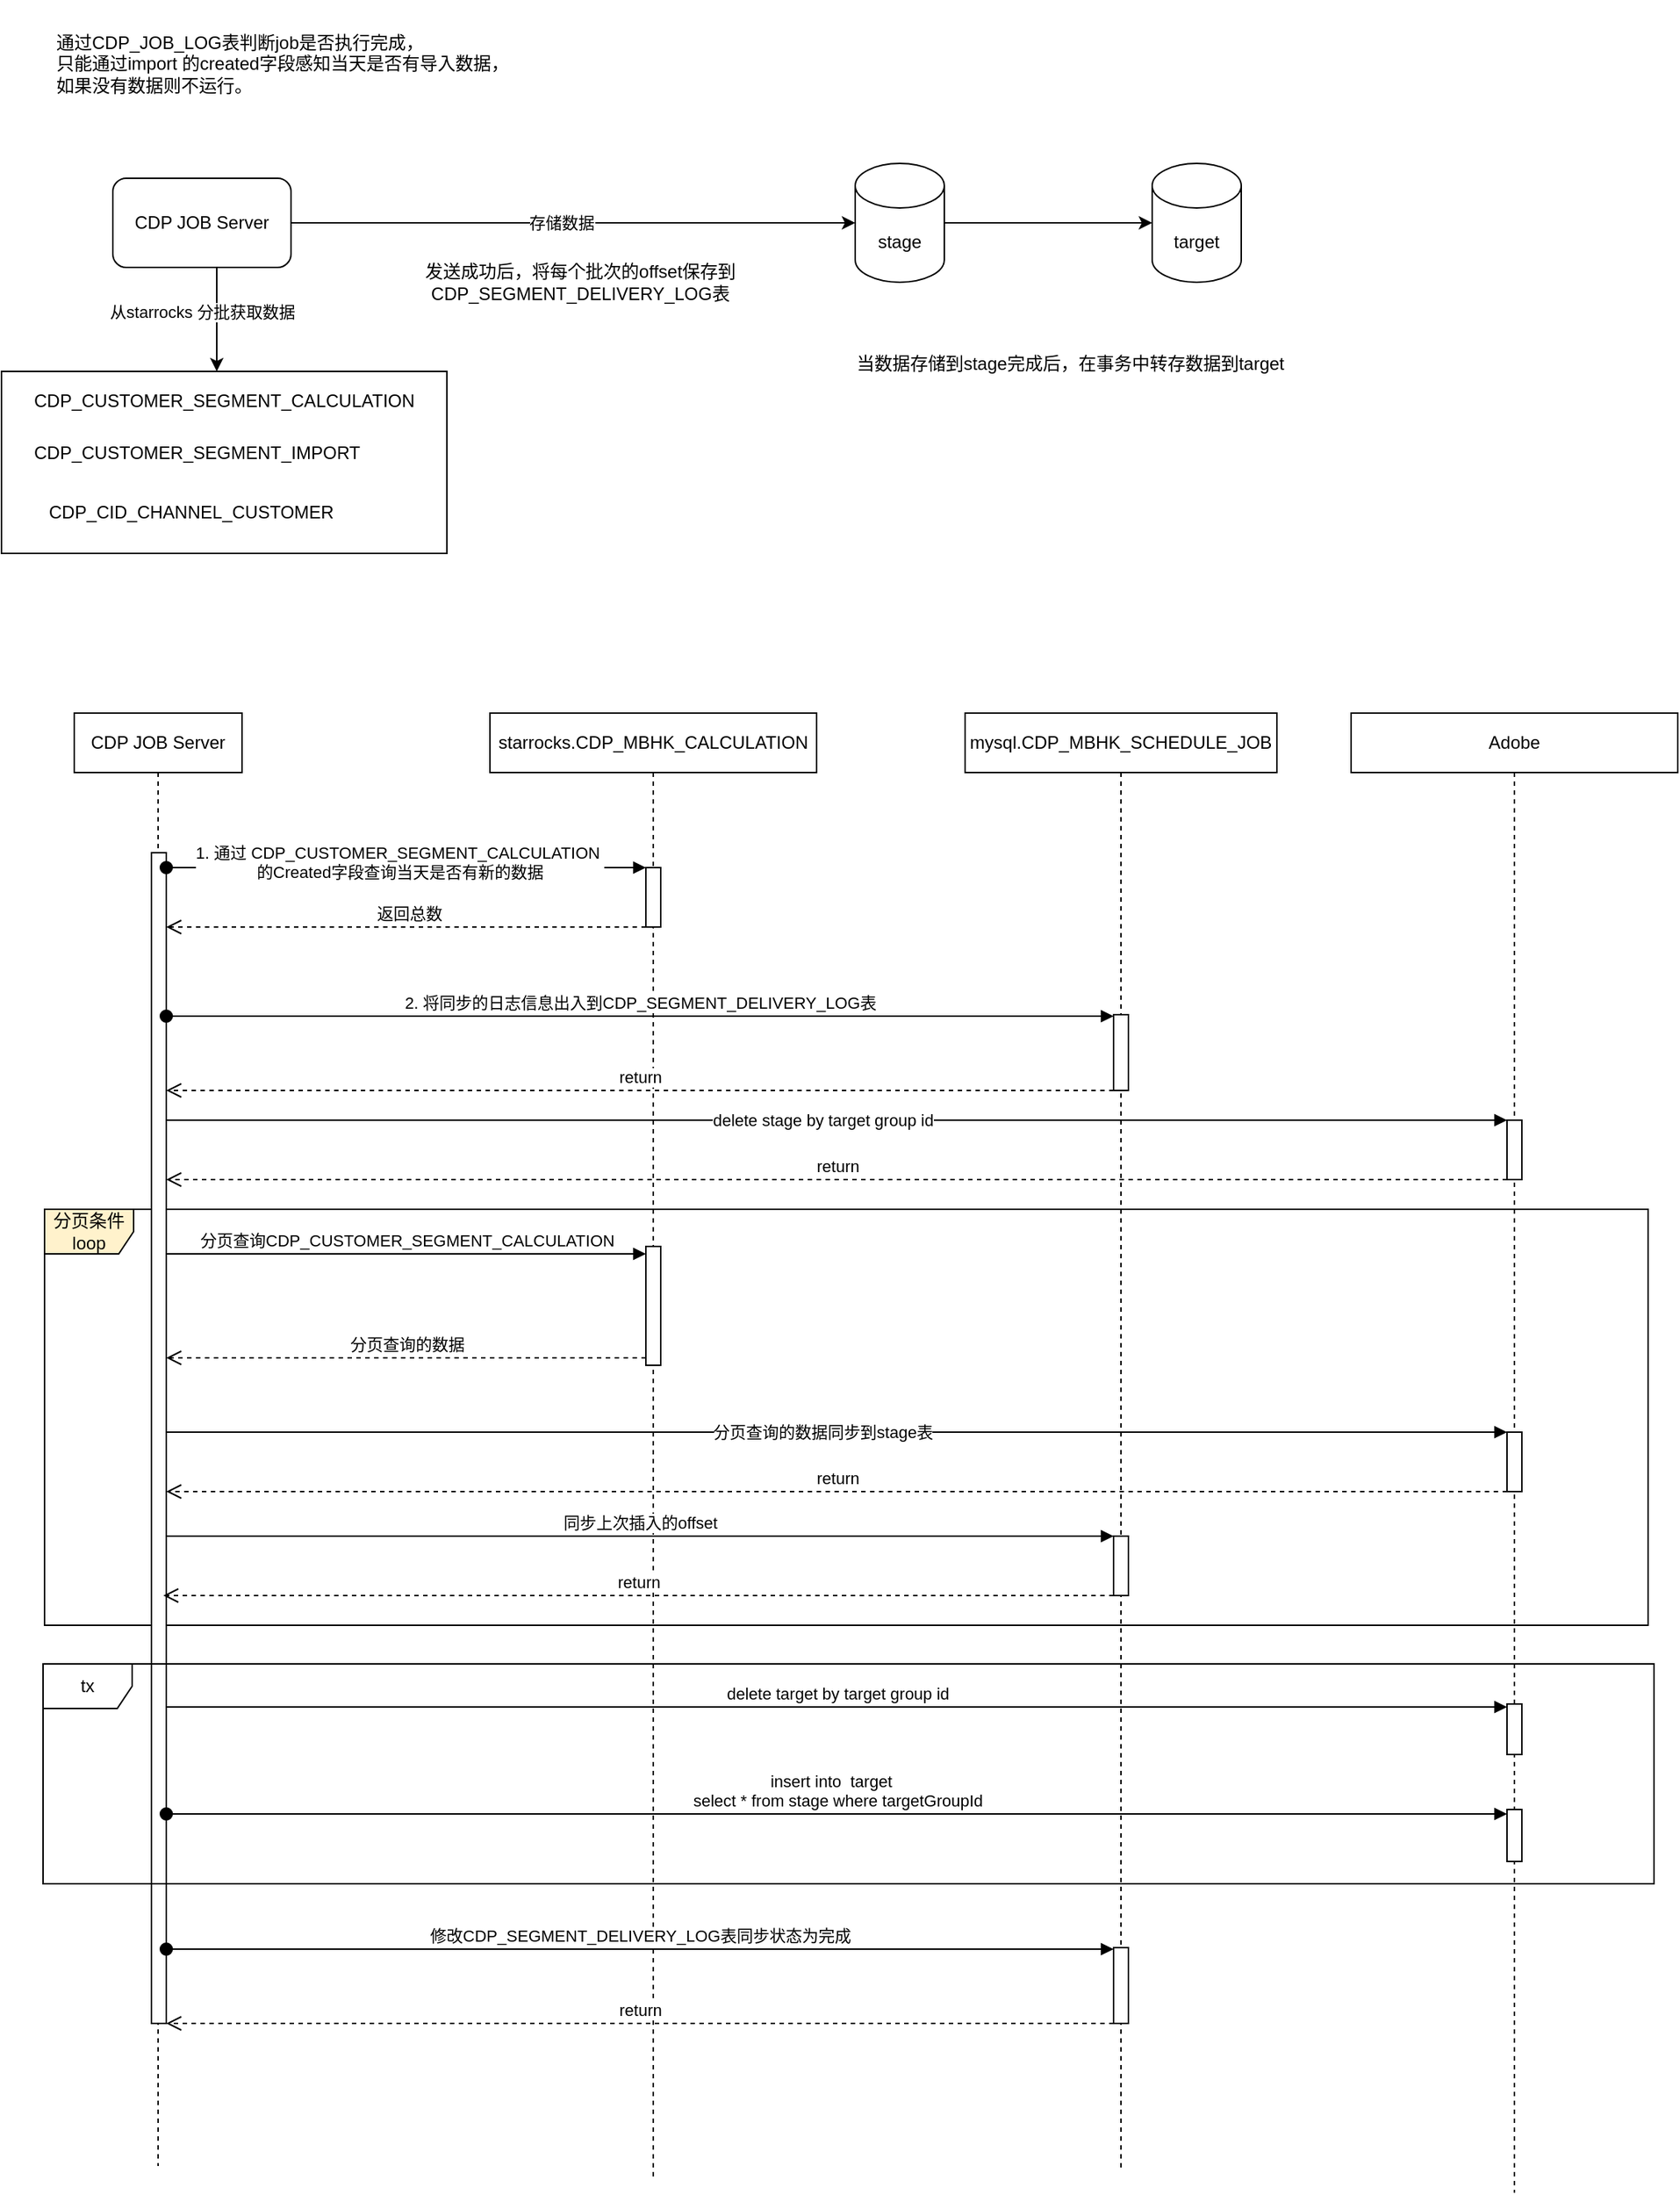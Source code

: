 <mxfile version="21.1.4" type="github">
  <diagram name="第 1 页" id="dYUoFG49znBWoF7892X2">
    <mxGraphModel dx="1440" dy="764" grid="0" gridSize="10" guides="1" tooltips="1" connect="1" arrows="1" fold="1" page="1" pageScale="1" pageWidth="827" pageHeight="1169" math="0" shadow="0">
      <root>
        <mxCell id="0" />
        <mxCell id="1" parent="0" />
        <mxCell id="x_W76neEEtvd7lcD01PX-147" value="分页条件loop" style="shape=umlFrame;whiteSpace=wrap;html=1;pointerEvents=0;fillColor=#fff2cc;strokeColor=default;swimlaneFillColor=none;gradientColor=none;" vertex="1" parent="1">
          <mxGeometry x="154" y="1314" width="1080" height="280" as="geometry" />
        </mxCell>
        <mxCell id="x_W76neEEtvd7lcD01PX-83" value="" style="rounded=0;whiteSpace=wrap;html=1;movable=1;resizable=1;rotatable=1;deletable=1;editable=1;locked=0;connectable=1;" vertex="1" parent="1">
          <mxGeometry x="125" y="750" width="300" height="122.5" as="geometry" />
        </mxCell>
        <mxCell id="x_W76neEEtvd7lcD01PX-37" value="CDP_CUSTOMER_SEGMENT_CALCULATION" style="text;whiteSpace=wrap;html=1;movable=1;resizable=1;rotatable=1;deletable=1;editable=1;locked=0;connectable=1;" vertex="1" parent="1">
          <mxGeometry x="145" y="755.75" width="260" height="40" as="geometry" />
        </mxCell>
        <mxCell id="x_W76neEEtvd7lcD01PX-38" value="CDP_CUSTOMER_SEGMENT_IMPORT" style="text;whiteSpace=wrap;html=1;movable=1;resizable=1;rotatable=1;deletable=1;editable=1;locked=0;connectable=1;" vertex="1" parent="1">
          <mxGeometry x="145" y="791.25" width="230" height="40" as="geometry" />
        </mxCell>
        <mxCell id="x_W76neEEtvd7lcD01PX-39" value="CDP_CID_CHANNEL_CUSTOMER" style="text;whiteSpace=wrap;html=1;movable=1;resizable=1;rotatable=1;deletable=1;editable=1;locked=0;connectable=1;" vertex="1" parent="1">
          <mxGeometry x="155" y="831.25" width="210" height="35" as="geometry" />
        </mxCell>
        <mxCell id="x_W76neEEtvd7lcD01PX-84" style="edgeStyle=orthogonalEdgeStyle;rounded=0;orthogonalLoop=1;jettySize=auto;html=1;exitX=0.25;exitY=1;exitDx=0;exitDy=0;" edge="1" parent="1" source="x_W76neEEtvd7lcD01PX-71">
          <mxGeometry relative="1" as="geometry">
            <mxPoint x="270" y="750" as="targetPoint" />
            <Array as="points">
              <mxPoint x="270" y="680" />
            </Array>
          </mxGeometry>
        </mxCell>
        <mxCell id="x_W76neEEtvd7lcD01PX-102" value="从starrocks 分批获取数据" style="edgeLabel;html=1;align=center;verticalAlign=middle;resizable=0;points=[];" vertex="1" connectable="0" parent="x_W76neEEtvd7lcD01PX-84">
          <mxGeometry x="-0.347" y="3" relative="1" as="geometry">
            <mxPoint x="-6" y="33" as="offset" />
          </mxGeometry>
        </mxCell>
        <mxCell id="x_W76neEEtvd7lcD01PX-92" style="edgeStyle=orthogonalEdgeStyle;rounded=0;orthogonalLoop=1;jettySize=auto;html=1;exitX=1;exitY=0.5;exitDx=0;exitDy=0;entryX=0;entryY=0.5;entryDx=0;entryDy=0;entryPerimeter=0;" edge="1" parent="1" source="x_W76neEEtvd7lcD01PX-71" target="x_W76neEEtvd7lcD01PX-91">
          <mxGeometry relative="1" as="geometry" />
        </mxCell>
        <mxCell id="x_W76neEEtvd7lcD01PX-100" value="存储数据" style="edgeLabel;html=1;align=center;verticalAlign=middle;resizable=0;points=[];" vertex="1" connectable="0" parent="x_W76neEEtvd7lcD01PX-92">
          <mxGeometry x="-0.126" y="1" relative="1" as="geometry">
            <mxPoint x="16" y="1" as="offset" />
          </mxGeometry>
        </mxCell>
        <mxCell id="x_W76neEEtvd7lcD01PX-71" value="CDP JOB Server" style="rounded=1;whiteSpace=wrap;html=1;" vertex="1" parent="1">
          <mxGeometry x="200" y="620" width="120" height="60" as="geometry" />
        </mxCell>
        <mxCell id="x_W76neEEtvd7lcD01PX-91" value="stage" style="shape=cylinder3;whiteSpace=wrap;html=1;boundedLbl=1;backgroundOutline=1;size=15;" vertex="1" parent="1">
          <mxGeometry x="700" y="610" width="60" height="80" as="geometry" />
        </mxCell>
        <mxCell id="x_W76neEEtvd7lcD01PX-93" value="target" style="shape=cylinder3;whiteSpace=wrap;html=1;boundedLbl=1;backgroundOutline=1;size=15;" vertex="1" parent="1">
          <mxGeometry x="900" y="610" width="60" height="80" as="geometry" />
        </mxCell>
        <mxCell id="x_W76neEEtvd7lcD01PX-94" style="edgeStyle=orthogonalEdgeStyle;rounded=0;orthogonalLoop=1;jettySize=auto;html=1;exitX=1;exitY=0.5;exitDx=0;exitDy=0;exitPerimeter=0;entryX=0;entryY=0.5;entryDx=0;entryDy=0;entryPerimeter=0;" edge="1" parent="1" source="x_W76neEEtvd7lcD01PX-91" target="x_W76neEEtvd7lcD01PX-93">
          <mxGeometry relative="1" as="geometry" />
        </mxCell>
        <mxCell id="x_W76neEEtvd7lcD01PX-105" value="当数据存储到stage完成后，在事务中转存数据到target" style="text;html=1;strokeColor=none;fillColor=none;align=center;verticalAlign=middle;whiteSpace=wrap;rounded=0;" vertex="1" parent="1">
          <mxGeometry x="690" y="730" width="310" height="30" as="geometry" />
        </mxCell>
        <mxCell id="x_W76neEEtvd7lcD01PX-108" value="通过CDP_JOB_LOG表判断job是否执行完成，&lt;br&gt;只能通过import 的created字段感知当天是否有导入数据，如果没有数据则不运行。" style="text;html=1;strokeColor=none;fillColor=none;align=left;verticalAlign=middle;whiteSpace=wrap;rounded=0;" vertex="1" parent="1">
          <mxGeometry x="160" y="500" width="310" height="85" as="geometry" />
        </mxCell>
        <mxCell id="x_W76neEEtvd7lcD01PX-109" value="发送成功后，将每个批次的offset保存到CDP_SEGMENT_DELIVERY_LOG表" style="text;html=1;strokeColor=none;fillColor=none;align=center;verticalAlign=middle;whiteSpace=wrap;rounded=0;" vertex="1" parent="1">
          <mxGeometry x="390" y="660" width="250" height="60" as="geometry" />
        </mxCell>
        <mxCell id="x_W76neEEtvd7lcD01PX-117" value="CDP JOB Server" style="shape=umlLifeline;perimeter=lifelinePerimeter;whiteSpace=wrap;html=1;container=1;dropTarget=0;collapsible=0;recursiveResize=0;outlineConnect=0;portConstraint=eastwest;newEdgeStyle={&quot;edgeStyle&quot;:&quot;elbowEdgeStyle&quot;,&quot;elbow&quot;:&quot;vertical&quot;,&quot;curved&quot;:0,&quot;rounded&quot;:0};" vertex="1" parent="1">
          <mxGeometry x="174" y="980" width="113" height="978" as="geometry" />
        </mxCell>
        <mxCell id="x_W76neEEtvd7lcD01PX-118" value="" style="html=1;points=[];perimeter=orthogonalPerimeter;outlineConnect=0;targetShapes=umlLifeline;portConstraint=eastwest;newEdgeStyle={&quot;edgeStyle&quot;:&quot;elbowEdgeStyle&quot;,&quot;elbow&quot;:&quot;vertical&quot;,&quot;curved&quot;:0,&quot;rounded&quot;:0};" vertex="1" parent="x_W76neEEtvd7lcD01PX-117">
          <mxGeometry x="52" y="94" width="10" height="788" as="geometry" />
        </mxCell>
        <mxCell id="x_W76neEEtvd7lcD01PX-119" value="starrocks.CDP_MBHK_CALCULATION" style="shape=umlLifeline;perimeter=lifelinePerimeter;whiteSpace=wrap;html=1;container=1;dropTarget=0;collapsible=0;recursiveResize=0;outlineConnect=0;portConstraint=eastwest;newEdgeStyle={&quot;edgeStyle&quot;:&quot;elbowEdgeStyle&quot;,&quot;elbow&quot;:&quot;vertical&quot;,&quot;curved&quot;:0,&quot;rounded&quot;:0};" vertex="1" parent="1">
          <mxGeometry x="454" y="980" width="220" height="985" as="geometry" />
        </mxCell>
        <mxCell id="x_W76neEEtvd7lcD01PX-120" value="" style="html=1;points=[];perimeter=orthogonalPerimeter;outlineConnect=0;targetShapes=umlLifeline;portConstraint=eastwest;newEdgeStyle={&quot;edgeStyle&quot;:&quot;elbowEdgeStyle&quot;,&quot;elbow&quot;:&quot;vertical&quot;,&quot;curved&quot;:0,&quot;rounded&quot;:0};" vertex="1" parent="x_W76neEEtvd7lcD01PX-119">
          <mxGeometry x="105" y="104" width="10" height="40" as="geometry" />
        </mxCell>
        <mxCell id="x_W76neEEtvd7lcD01PX-136" value="" style="html=1;points=[];perimeter=orthogonalPerimeter;outlineConnect=0;targetShapes=umlLifeline;portConstraint=eastwest;newEdgeStyle={&quot;edgeStyle&quot;:&quot;elbowEdgeStyle&quot;,&quot;elbow&quot;:&quot;vertical&quot;,&quot;curved&quot;:0,&quot;rounded&quot;:0};" vertex="1" parent="x_W76neEEtvd7lcD01PX-119">
          <mxGeometry x="105" y="359" width="10" height="80" as="geometry" />
        </mxCell>
        <mxCell id="x_W76neEEtvd7lcD01PX-121" value="" style="html=1;verticalAlign=bottom;startArrow=oval;startFill=1;endArrow=block;startSize=8;edgeStyle=elbowEdgeStyle;elbow=vertical;curved=0;rounded=0;" edge="1" parent="1" source="x_W76neEEtvd7lcD01PX-118" target="x_W76neEEtvd7lcD01PX-120">
          <mxGeometry width="60" relative="1" as="geometry">
            <mxPoint x="384" y="1084" as="sourcePoint" />
            <mxPoint x="444" y="1084" as="targetPoint" />
            <Array as="points">
              <mxPoint x="534" y="1084" />
            </Array>
          </mxGeometry>
        </mxCell>
        <mxCell id="x_W76neEEtvd7lcD01PX-124" value="&lt;div&gt;1. 通过 CDP_CUSTOMER_SEGMENT_CALCULATION&amp;nbsp;&lt;/div&gt;&lt;div&gt;的Created字段查询当天是否有新的数据&lt;/div&gt;&lt;div&gt;&lt;br&gt;&lt;/div&gt;" style="edgeLabel;html=1;align=center;verticalAlign=middle;resizable=0;points=[];" vertex="1" connectable="0" parent="x_W76neEEtvd7lcD01PX-121">
          <mxGeometry x="-0.03" y="-3" relative="1" as="geometry">
            <mxPoint as="offset" />
          </mxGeometry>
        </mxCell>
        <mxCell id="x_W76neEEtvd7lcD01PX-125" value="&amp;nbsp;返回总数" style="html=1;verticalAlign=bottom;endArrow=open;dashed=1;endSize=8;edgeStyle=elbowEdgeStyle;elbow=vertical;curved=0;rounded=0;" edge="1" parent="1" source="x_W76neEEtvd7lcD01PX-120" target="x_W76neEEtvd7lcD01PX-118">
          <mxGeometry relative="1" as="geometry">
            <mxPoint x="554" y="1124" as="sourcePoint" />
            <mxPoint x="244" y="1164" as="targetPoint" />
            <Array as="points">
              <mxPoint x="514" y="1124" />
              <mxPoint x="444" y="1164" />
            </Array>
          </mxGeometry>
        </mxCell>
        <mxCell id="x_W76neEEtvd7lcD01PX-128" value="Adobe" style="shape=umlLifeline;perimeter=lifelinePerimeter;whiteSpace=wrap;html=1;container=1;dropTarget=0;collapsible=0;recursiveResize=0;outlineConnect=0;portConstraint=eastwest;newEdgeStyle={&quot;edgeStyle&quot;:&quot;elbowEdgeStyle&quot;,&quot;elbow&quot;:&quot;vertical&quot;,&quot;curved&quot;:0,&quot;rounded&quot;:0};" vertex="1" parent="1">
          <mxGeometry x="1034" y="980" width="220" height="996" as="geometry" />
        </mxCell>
        <mxCell id="x_W76neEEtvd7lcD01PX-132" value="" style="html=1;points=[];perimeter=orthogonalPerimeter;outlineConnect=0;targetShapes=umlLifeline;portConstraint=eastwest;newEdgeStyle={&quot;edgeStyle&quot;:&quot;elbowEdgeStyle&quot;,&quot;elbow&quot;:&quot;vertical&quot;,&quot;curved&quot;:0,&quot;rounded&quot;:0};" vertex="1" parent="x_W76neEEtvd7lcD01PX-128">
          <mxGeometry x="105" y="484" width="10" height="40" as="geometry" />
        </mxCell>
        <mxCell id="x_W76neEEtvd7lcD01PX-152" value="" style="html=1;verticalAlign=bottom;endArrow=block;edgeStyle=elbowEdgeStyle;elbow=vertical;curved=0;rounded=0;" edge="1" parent="x_W76neEEtvd7lcD01PX-128" source="x_W76neEEtvd7lcD01PX-118">
          <mxGeometry relative="1" as="geometry">
            <mxPoint x="-800" y="274" as="sourcePoint" />
            <mxPoint x="105" y="274" as="targetPoint" />
            <Array as="points">
              <mxPoint x="-230" y="274" />
              <mxPoint x="-240" y="264" />
              <mxPoint x="-310" y="184" />
              <mxPoint x="70" y="154" />
            </Array>
          </mxGeometry>
        </mxCell>
        <mxCell id="x_W76neEEtvd7lcD01PX-153" value="delete stage&amp;nbsp;by target group id" style="edgeLabel;html=1;align=center;verticalAlign=middle;resizable=0;points=[];" vertex="1" connectable="0" parent="x_W76neEEtvd7lcD01PX-152">
          <mxGeometry x="-0.021" relative="1" as="geometry">
            <mxPoint as="offset" />
          </mxGeometry>
        </mxCell>
        <mxCell id="x_W76neEEtvd7lcD01PX-154" value="return" style="html=1;verticalAlign=bottom;endArrow=open;dashed=1;endSize=8;edgeStyle=elbowEdgeStyle;elbow=vertical;curved=0;rounded=0;" edge="1" parent="x_W76neEEtvd7lcD01PX-128">
          <mxGeometry relative="1" as="geometry">
            <mxPoint x="-798" y="314" as="targetPoint" />
            <mxPoint x="105" y="314" as="sourcePoint" />
            <Array as="points">
              <mxPoint x="-300" y="314" />
              <mxPoint x="-40" y="334" />
              <mxPoint x="-230" y="324" />
              <mxPoint x="-270" y="334" />
              <mxPoint x="-320" y="214" />
            </Array>
          </mxGeometry>
        </mxCell>
        <mxCell id="x_W76neEEtvd7lcD01PX-155" value="" style="html=1;points=[];perimeter=orthogonalPerimeter;outlineConnect=0;targetShapes=umlLifeline;portConstraint=eastwest;newEdgeStyle={&quot;edgeStyle&quot;:&quot;elbowEdgeStyle&quot;,&quot;elbow&quot;:&quot;vertical&quot;,&quot;curved&quot;:0,&quot;rounded&quot;:0};" vertex="1" parent="x_W76neEEtvd7lcD01PX-128">
          <mxGeometry x="105" y="274" width="10" height="40" as="geometry" />
        </mxCell>
        <mxCell id="x_W76neEEtvd7lcD01PX-160" value="" style="html=1;points=[];perimeter=orthogonalPerimeter;outlineConnect=0;targetShapes=umlLifeline;portConstraint=eastwest;newEdgeStyle={&quot;edgeStyle&quot;:&quot;elbowEdgeStyle&quot;,&quot;elbow&quot;:&quot;vertical&quot;,&quot;curved&quot;:0,&quot;rounded&quot;:0};" vertex="1" parent="x_W76neEEtvd7lcD01PX-128">
          <mxGeometry x="105" y="667" width="10" height="34" as="geometry" />
        </mxCell>
        <mxCell id="x_W76neEEtvd7lcD01PX-166" value="" style="html=1;points=[];perimeter=orthogonalPerimeter;outlineConnect=0;targetShapes=umlLifeline;portConstraint=eastwest;newEdgeStyle={&quot;edgeStyle&quot;:&quot;elbowEdgeStyle&quot;,&quot;elbow&quot;:&quot;vertical&quot;,&quot;curved&quot;:0,&quot;rounded&quot;:0};" vertex="1" parent="x_W76neEEtvd7lcD01PX-128">
          <mxGeometry x="105" y="738" width="10" height="35" as="geometry" />
        </mxCell>
        <mxCell id="x_W76neEEtvd7lcD01PX-129" value="mysql.CDP_MBHK_SCHEDULE_JOB" style="shape=umlLifeline;perimeter=lifelinePerimeter;whiteSpace=wrap;html=1;container=1;dropTarget=0;collapsible=0;recursiveResize=0;outlineConnect=0;portConstraint=eastwest;newEdgeStyle={&quot;edgeStyle&quot;:&quot;elbowEdgeStyle&quot;,&quot;elbow&quot;:&quot;vertical&quot;,&quot;curved&quot;:0,&quot;rounded&quot;:0};" vertex="1" parent="1">
          <mxGeometry x="774" y="980" width="210" height="979" as="geometry" />
        </mxCell>
        <mxCell id="x_W76neEEtvd7lcD01PX-130" value="" style="html=1;points=[];perimeter=orthogonalPerimeter;outlineConnect=0;targetShapes=umlLifeline;portConstraint=eastwest;newEdgeStyle={&quot;edgeStyle&quot;:&quot;elbowEdgeStyle&quot;,&quot;elbow&quot;:&quot;vertical&quot;,&quot;curved&quot;:0,&quot;rounded&quot;:0};" vertex="1" parent="x_W76neEEtvd7lcD01PX-129">
          <mxGeometry x="100" y="203" width="10" height="51" as="geometry" />
        </mxCell>
        <mxCell id="x_W76neEEtvd7lcD01PX-144" value="" style="html=1;points=[];perimeter=orthogonalPerimeter;outlineConnect=0;targetShapes=umlLifeline;portConstraint=eastwest;newEdgeStyle={&quot;edgeStyle&quot;:&quot;elbowEdgeStyle&quot;,&quot;elbow&quot;:&quot;vertical&quot;,&quot;curved&quot;:0,&quot;rounded&quot;:0};" vertex="1" parent="x_W76neEEtvd7lcD01PX-129">
          <mxGeometry x="100" y="554" width="10" height="40" as="geometry" />
        </mxCell>
        <mxCell id="x_W76neEEtvd7lcD01PX-172" value="" style="html=1;points=[];perimeter=orthogonalPerimeter;outlineConnect=0;targetShapes=umlLifeline;portConstraint=eastwest;newEdgeStyle={&quot;edgeStyle&quot;:&quot;elbowEdgeStyle&quot;,&quot;elbow&quot;:&quot;vertical&quot;,&quot;curved&quot;:0,&quot;rounded&quot;:0};" vertex="1" parent="x_W76neEEtvd7lcD01PX-129">
          <mxGeometry x="100" y="831" width="10" height="51" as="geometry" />
        </mxCell>
        <mxCell id="x_W76neEEtvd7lcD01PX-173" value="修改CDP_SEGMENT_DELIVERY_LOG表同步状态为完成" style="html=1;verticalAlign=bottom;startArrow=oval;startFill=1;endArrow=block;startSize=8;edgeStyle=elbowEdgeStyle;elbow=vertical;curved=0;rounded=0;" edge="1" parent="x_W76neEEtvd7lcD01PX-129" target="x_W76neEEtvd7lcD01PX-172">
          <mxGeometry width="60" relative="1" as="geometry">
            <mxPoint x="-538" y="832" as="sourcePoint" />
            <mxPoint x="-350" y="852" as="targetPoint" />
            <Array as="points">
              <mxPoint x="-380" y="832" />
              <mxPoint x="-160" y="802" />
            </Array>
          </mxGeometry>
        </mxCell>
        <mxCell id="x_W76neEEtvd7lcD01PX-174" value="return" style="html=1;verticalAlign=bottom;endArrow=open;dashed=1;endSize=8;edgeStyle=elbowEdgeStyle;elbow=vertical;curved=0;rounded=0;" edge="1" parent="x_W76neEEtvd7lcD01PX-129" source="x_W76neEEtvd7lcD01PX-172">
          <mxGeometry relative="1" as="geometry">
            <mxPoint x="-100" y="862" as="sourcePoint" />
            <mxPoint x="-538" y="882" as="targetPoint" />
            <Array as="points">
              <mxPoint x="-150" y="882" />
            </Array>
          </mxGeometry>
        </mxCell>
        <mxCell id="x_W76neEEtvd7lcD01PX-131" value="2. 将同步的日志信息出入到CDP_SEGMENT_DELIVERY_LOG表" style="html=1;verticalAlign=bottom;startArrow=oval;startFill=1;endArrow=block;startSize=8;edgeStyle=elbowEdgeStyle;elbow=vertical;curved=0;rounded=0;" edge="1" parent="1" target="x_W76neEEtvd7lcD01PX-130">
          <mxGeometry width="60" relative="1" as="geometry">
            <mxPoint x="236" y="1184" as="sourcePoint" />
            <mxPoint x="424" y="1204" as="targetPoint" />
            <Array as="points">
              <mxPoint x="394" y="1184" />
              <mxPoint x="614" y="1154" />
            </Array>
          </mxGeometry>
        </mxCell>
        <mxCell id="x_W76neEEtvd7lcD01PX-135" value="return" style="html=1;verticalAlign=bottom;endArrow=open;dashed=1;endSize=8;edgeStyle=elbowEdgeStyle;elbow=vertical;curved=0;rounded=0;" edge="1" parent="1" source="x_W76neEEtvd7lcD01PX-130">
          <mxGeometry relative="1" as="geometry">
            <mxPoint x="674" y="1214" as="sourcePoint" />
            <mxPoint x="236" y="1234" as="targetPoint" />
            <Array as="points">
              <mxPoint x="624" y="1234" />
            </Array>
          </mxGeometry>
        </mxCell>
        <mxCell id="x_W76neEEtvd7lcD01PX-133" value="" style="html=1;verticalAlign=bottom;endArrow=block;edgeStyle=elbowEdgeStyle;elbow=vertical;curved=0;rounded=0;" edge="1" target="x_W76neEEtvd7lcD01PX-132" parent="1" source="x_W76neEEtvd7lcD01PX-118">
          <mxGeometry relative="1" as="geometry">
            <mxPoint x="234" y="1464" as="sourcePoint" />
            <Array as="points">
              <mxPoint x="804" y="1464" />
              <mxPoint x="794" y="1454" />
              <mxPoint x="724" y="1374" />
              <mxPoint x="1104" y="1344" />
            </Array>
          </mxGeometry>
        </mxCell>
        <mxCell id="x_W76neEEtvd7lcD01PX-139" value="分页查询的数据同步到stage表" style="edgeLabel;html=1;align=center;verticalAlign=middle;resizable=0;points=[];" vertex="1" connectable="0" parent="x_W76neEEtvd7lcD01PX-133">
          <mxGeometry x="-0.021" relative="1" as="geometry">
            <mxPoint as="offset" />
          </mxGeometry>
        </mxCell>
        <mxCell id="x_W76neEEtvd7lcD01PX-134" value="return" style="html=1;verticalAlign=bottom;endArrow=open;dashed=1;endSize=8;edgeStyle=elbowEdgeStyle;elbow=vertical;curved=0;rounded=0;" edge="1" source="x_W76neEEtvd7lcD01PX-132" parent="1">
          <mxGeometry relative="1" as="geometry">
            <mxPoint x="236" y="1504" as="targetPoint" />
            <Array as="points">
              <mxPoint x="734" y="1504" />
              <mxPoint x="994" y="1524" />
              <mxPoint x="804" y="1514" />
              <mxPoint x="764" y="1524" />
              <mxPoint x="714" y="1404" />
            </Array>
          </mxGeometry>
        </mxCell>
        <mxCell id="x_W76neEEtvd7lcD01PX-137" value="分页查询CDP_CUSTOMER_SEGMENT_CALCULATION" style="html=1;verticalAlign=bottom;endArrow=block;edgeStyle=elbowEdgeStyle;elbow=vertical;curved=0;rounded=0;" edge="1" target="x_W76neEEtvd7lcD01PX-136" parent="1">
          <mxGeometry x="0.003" relative="1" as="geometry">
            <mxPoint x="236" y="1344" as="sourcePoint" />
            <Array as="points">
              <mxPoint x="434" y="1344" />
            </Array>
            <mxPoint as="offset" />
          </mxGeometry>
        </mxCell>
        <mxCell id="x_W76neEEtvd7lcD01PX-138" value="分页查询的数据" style="html=1;verticalAlign=bottom;endArrow=open;dashed=1;endSize=8;edgeStyle=elbowEdgeStyle;elbow=vertical;curved=0;rounded=0;" edge="1" source="x_W76neEEtvd7lcD01PX-136" parent="1">
          <mxGeometry relative="1" as="geometry">
            <mxPoint x="236" y="1414" as="targetPoint" />
            <Array as="points">
              <mxPoint x="384" y="1414" />
            </Array>
          </mxGeometry>
        </mxCell>
        <mxCell id="x_W76neEEtvd7lcD01PX-145" value="同步上次插入的offset" style="html=1;verticalAlign=bottom;endArrow=block;edgeStyle=elbowEdgeStyle;elbow=vertical;curved=0;rounded=0;" edge="1" target="x_W76neEEtvd7lcD01PX-144" parent="1">
          <mxGeometry relative="1" as="geometry">
            <mxPoint x="236" y="1534" as="sourcePoint" />
            <Array as="points">
              <mxPoint x="804" y="1534" />
            </Array>
          </mxGeometry>
        </mxCell>
        <mxCell id="x_W76neEEtvd7lcD01PX-146" value="return" style="html=1;verticalAlign=bottom;endArrow=open;dashed=1;endSize=8;edgeStyle=elbowEdgeStyle;elbow=vertical;curved=0;rounded=0;" edge="1" source="x_W76neEEtvd7lcD01PX-144" parent="1">
          <mxGeometry relative="1" as="geometry">
            <mxPoint x="234" y="1574" as="targetPoint" />
            <Array as="points">
              <mxPoint x="794" y="1574" />
            </Array>
          </mxGeometry>
        </mxCell>
        <mxCell id="x_W76neEEtvd7lcD01PX-151" value="" style="html=1;points=[];perimeter=orthogonalPerimeter;outlineConnect=0;targetShapes=umlLifeline;portConstraint=eastwest;newEdgeStyle={&quot;edgeStyle&quot;:&quot;elbowEdgeStyle&quot;,&quot;elbow&quot;:&quot;vertical&quot;,&quot;curved&quot;:0,&quot;rounded&quot;:0};" vertex="1" parent="1">
          <mxGeometry x="1139" y="1464" width="10" height="40" as="geometry" />
        </mxCell>
        <mxCell id="x_W76neEEtvd7lcD01PX-161" value="delete target by target group id" style="html=1;verticalAlign=bottom;endArrow=block;edgeStyle=elbowEdgeStyle;elbow=vertical;curved=0;rounded=0;" edge="1" target="x_W76neEEtvd7lcD01PX-160" parent="1" source="x_W76neEEtvd7lcD01PX-118">
          <mxGeometry x="0.001" relative="1" as="geometry">
            <mxPoint x="1069" y="1647" as="sourcePoint" />
            <Array as="points">
              <mxPoint x="489" y="1649" />
            </Array>
            <mxPoint as="offset" />
          </mxGeometry>
        </mxCell>
        <mxCell id="x_W76neEEtvd7lcD01PX-169" value="insert into&amp;nbsp; target&amp;nbsp; &amp;nbsp;&lt;br style=&quot;border-color: var(--border-color); text-align: left;&quot;&gt;&lt;span style=&quot;text-align: left;&quot;&gt;select * from stage where targetGroupId&lt;/span&gt;" style="html=1;verticalAlign=bottom;startArrow=oval;startFill=1;endArrow=block;startSize=8;edgeStyle=elbowEdgeStyle;elbow=vertical;curved=0;rounded=0;" edge="1" parent="1" source="x_W76neEEtvd7lcD01PX-118" target="x_W76neEEtvd7lcD01PX-166">
          <mxGeometry width="60" relative="1" as="geometry">
            <mxPoint x="241" y="1749" as="sourcePoint" />
            <mxPoint x="322" y="1708" as="targetPoint" />
            <Array as="points">
              <mxPoint x="976" y="1721" />
            </Array>
          </mxGeometry>
        </mxCell>
        <mxCell id="x_W76neEEtvd7lcD01PX-171" value="tx" style="shape=umlFrame;whiteSpace=wrap;html=1;pointerEvents=0;" vertex="1" parent="1">
          <mxGeometry x="153" y="1620" width="1085" height="148" as="geometry" />
        </mxCell>
      </root>
    </mxGraphModel>
  </diagram>
</mxfile>
